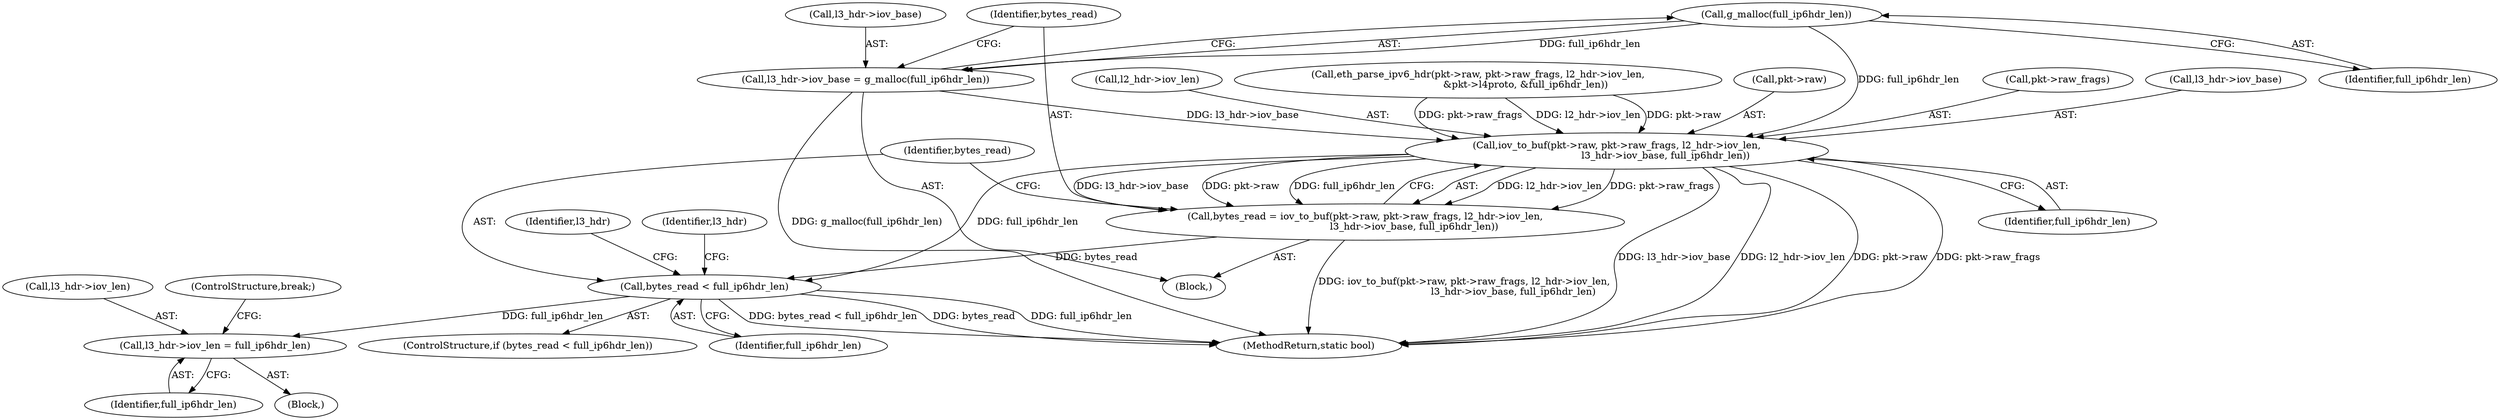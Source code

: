 digraph "0_qemu_a7278b36fcab9af469563bd7b9dadebe2ae25e48_0@API" {
"1000267" [label="(Call,g_malloc(full_ip6hdr_len))"];
"1000263" [label="(Call,l3_hdr->iov_base = g_malloc(full_ip6hdr_len))"];
"1000271" [label="(Call,iov_to_buf(pkt->raw, pkt->raw_frags, l2_hdr->iov_len,\n                                l3_hdr->iov_base, full_ip6hdr_len))"];
"1000269" [label="(Call,bytes_read = iov_to_buf(pkt->raw, pkt->raw_frags, l2_hdr->iov_len,\n                                l3_hdr->iov_base, full_ip6hdr_len))"];
"1000286" [label="(Call,bytes_read < full_ip6hdr_len)"];
"1000299" [label="(Call,l3_hdr->iov_len = full_ip6hdr_len)"];
"1000239" [label="(Call,eth_parse_ipv6_hdr(pkt->raw, pkt->raw_frags, l2_hdr->iov_len,\n                               &pkt->l4proto, &full_ip6hdr_len))"];
"1000272" [label="(Call,pkt->raw)"];
"1000278" [label="(Call,l2_hdr->iov_len)"];
"1000299" [label="(Call,l3_hdr->iov_len = full_ip6hdr_len)"];
"1000287" [label="(Identifier,bytes_read)"];
"1000301" [label="(Identifier,l3_hdr)"];
"1000263" [label="(Call,l3_hdr->iov_base = g_malloc(full_ip6hdr_len))"];
"1000304" [label="(ControlStructure,break;)"];
"1000270" [label="(Identifier,bytes_read)"];
"1000271" [label="(Call,iov_to_buf(pkt->raw, pkt->raw_frags, l2_hdr->iov_len,\n                                l3_hdr->iov_base, full_ip6hdr_len))"];
"1000285" [label="(ControlStructure,if (bytes_read < full_ip6hdr_len))"];
"1000288" [label="(Identifier,full_ip6hdr_len)"];
"1000267" [label="(Call,g_malloc(full_ip6hdr_len))"];
"1000264" [label="(Call,l3_hdr->iov_base)"];
"1000303" [label="(Identifier,full_ip6hdr_len)"];
"1000103" [label="(Block,)"];
"1000275" [label="(Call,pkt->raw_frags)"];
"1000269" [label="(Call,bytes_read = iov_to_buf(pkt->raw, pkt->raw_frags, l2_hdr->iov_len,\n                                l3_hdr->iov_base, full_ip6hdr_len))"];
"1000292" [label="(Identifier,l3_hdr)"];
"1000298" [label="(Block,)"];
"1000281" [label="(Call,l3_hdr->iov_base)"];
"1000286" [label="(Call,bytes_read < full_ip6hdr_len)"];
"1000312" [label="(MethodReturn,static bool)"];
"1000284" [label="(Identifier,full_ip6hdr_len)"];
"1000268" [label="(Identifier,full_ip6hdr_len)"];
"1000300" [label="(Call,l3_hdr->iov_len)"];
"1000267" -> "1000263"  [label="AST: "];
"1000267" -> "1000268"  [label="CFG: "];
"1000268" -> "1000267"  [label="AST: "];
"1000263" -> "1000267"  [label="CFG: "];
"1000267" -> "1000263"  [label="DDG: full_ip6hdr_len"];
"1000267" -> "1000271"  [label="DDG: full_ip6hdr_len"];
"1000263" -> "1000103"  [label="AST: "];
"1000264" -> "1000263"  [label="AST: "];
"1000270" -> "1000263"  [label="CFG: "];
"1000263" -> "1000312"  [label="DDG: g_malloc(full_ip6hdr_len)"];
"1000263" -> "1000271"  [label="DDG: l3_hdr->iov_base"];
"1000271" -> "1000269"  [label="AST: "];
"1000271" -> "1000284"  [label="CFG: "];
"1000272" -> "1000271"  [label="AST: "];
"1000275" -> "1000271"  [label="AST: "];
"1000278" -> "1000271"  [label="AST: "];
"1000281" -> "1000271"  [label="AST: "];
"1000284" -> "1000271"  [label="AST: "];
"1000269" -> "1000271"  [label="CFG: "];
"1000271" -> "1000312"  [label="DDG: l2_hdr->iov_len"];
"1000271" -> "1000312"  [label="DDG: pkt->raw"];
"1000271" -> "1000312"  [label="DDG: pkt->raw_frags"];
"1000271" -> "1000312"  [label="DDG: l3_hdr->iov_base"];
"1000271" -> "1000269"  [label="DDG: l2_hdr->iov_len"];
"1000271" -> "1000269"  [label="DDG: pkt->raw_frags"];
"1000271" -> "1000269"  [label="DDG: l3_hdr->iov_base"];
"1000271" -> "1000269"  [label="DDG: pkt->raw"];
"1000271" -> "1000269"  [label="DDG: full_ip6hdr_len"];
"1000239" -> "1000271"  [label="DDG: pkt->raw"];
"1000239" -> "1000271"  [label="DDG: pkt->raw_frags"];
"1000239" -> "1000271"  [label="DDG: l2_hdr->iov_len"];
"1000271" -> "1000286"  [label="DDG: full_ip6hdr_len"];
"1000269" -> "1000103"  [label="AST: "];
"1000270" -> "1000269"  [label="AST: "];
"1000287" -> "1000269"  [label="CFG: "];
"1000269" -> "1000312"  [label="DDG: iov_to_buf(pkt->raw, pkt->raw_frags, l2_hdr->iov_len,\n                                l3_hdr->iov_base, full_ip6hdr_len)"];
"1000269" -> "1000286"  [label="DDG: bytes_read"];
"1000286" -> "1000285"  [label="AST: "];
"1000286" -> "1000288"  [label="CFG: "];
"1000287" -> "1000286"  [label="AST: "];
"1000288" -> "1000286"  [label="AST: "];
"1000292" -> "1000286"  [label="CFG: "];
"1000301" -> "1000286"  [label="CFG: "];
"1000286" -> "1000312"  [label="DDG: bytes_read < full_ip6hdr_len"];
"1000286" -> "1000312"  [label="DDG: bytes_read"];
"1000286" -> "1000312"  [label="DDG: full_ip6hdr_len"];
"1000286" -> "1000299"  [label="DDG: full_ip6hdr_len"];
"1000299" -> "1000298"  [label="AST: "];
"1000299" -> "1000303"  [label="CFG: "];
"1000300" -> "1000299"  [label="AST: "];
"1000303" -> "1000299"  [label="AST: "];
"1000304" -> "1000299"  [label="CFG: "];
}
